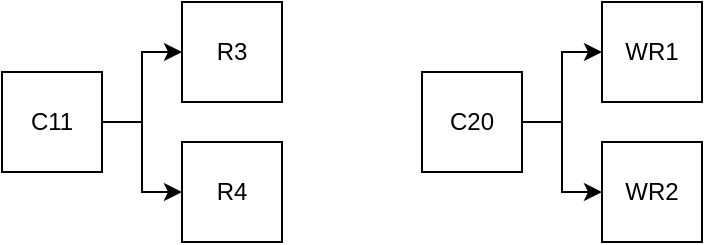 <mxfile version="13.8.3" type="device"><diagram id="-XlDF8HVh-vzlwqQ-KsW" name="Page-1"><mxGraphModel dx="1360" dy="745" grid="1" gridSize="10" guides="1" tooltips="1" connect="1" arrows="1" fold="1" page="1" pageScale="1" pageWidth="850" pageHeight="1100" math="0" shadow="0"><root><mxCell id="0"/><mxCell id="1" parent="0"/><mxCell id="hfq_PPorDdYJcbY6eLsw-5" style="edgeStyle=orthogonalEdgeStyle;rounded=0;orthogonalLoop=1;jettySize=auto;html=1;exitX=1;exitY=0.5;exitDx=0;exitDy=0;entryX=0;entryY=0.5;entryDx=0;entryDy=0;" edge="1" parent="1" source="hfq_PPorDdYJcbY6eLsw-2" target="hfq_PPorDdYJcbY6eLsw-3"><mxGeometry relative="1" as="geometry"/></mxCell><mxCell id="hfq_PPorDdYJcbY6eLsw-6" style="edgeStyle=orthogonalEdgeStyle;rounded=0;orthogonalLoop=1;jettySize=auto;html=1;exitX=1;exitY=0.5;exitDx=0;exitDy=0;entryX=0;entryY=0.5;entryDx=0;entryDy=0;" edge="1" parent="1" source="hfq_PPorDdYJcbY6eLsw-2" target="hfq_PPorDdYJcbY6eLsw-4"><mxGeometry relative="1" as="geometry"/></mxCell><mxCell id="hfq_PPorDdYJcbY6eLsw-2" value="C11" style="rounded=0;whiteSpace=wrap;html=1;" vertex="1" parent="1"><mxGeometry x="200" y="280" width="50" height="50" as="geometry"/></mxCell><mxCell id="hfq_PPorDdYJcbY6eLsw-3" value="R3" style="rounded=0;whiteSpace=wrap;html=1;" vertex="1" parent="1"><mxGeometry x="290" y="245" width="50" height="50" as="geometry"/></mxCell><mxCell id="hfq_PPorDdYJcbY6eLsw-4" value="R4" style="rounded=0;whiteSpace=wrap;html=1;" vertex="1" parent="1"><mxGeometry x="290" y="315" width="50" height="50" as="geometry"/></mxCell><mxCell id="hfq_PPorDdYJcbY6eLsw-10" style="edgeStyle=orthogonalEdgeStyle;rounded=0;orthogonalLoop=1;jettySize=auto;html=1;exitX=1;exitY=0.5;exitDx=0;exitDy=0;entryX=0;entryY=0.5;entryDx=0;entryDy=0;" edge="1" parent="1" source="hfq_PPorDdYJcbY6eLsw-7" target="hfq_PPorDdYJcbY6eLsw-8"><mxGeometry relative="1" as="geometry"/></mxCell><mxCell id="hfq_PPorDdYJcbY6eLsw-11" style="edgeStyle=orthogonalEdgeStyle;rounded=0;orthogonalLoop=1;jettySize=auto;html=1;exitX=1;exitY=0.5;exitDx=0;exitDy=0;entryX=0;entryY=0.5;entryDx=0;entryDy=0;" edge="1" parent="1" source="hfq_PPorDdYJcbY6eLsw-7" target="hfq_PPorDdYJcbY6eLsw-9"><mxGeometry relative="1" as="geometry"/></mxCell><mxCell id="hfq_PPorDdYJcbY6eLsw-7" value="C20" style="rounded=0;whiteSpace=wrap;html=1;" vertex="1" parent="1"><mxGeometry x="410" y="280" width="50" height="50" as="geometry"/></mxCell><mxCell id="hfq_PPorDdYJcbY6eLsw-8" value="WR1" style="rounded=0;whiteSpace=wrap;html=1;" vertex="1" parent="1"><mxGeometry x="500" y="245" width="50" height="50" as="geometry"/></mxCell><mxCell id="hfq_PPorDdYJcbY6eLsw-9" value="WR2" style="rounded=0;whiteSpace=wrap;html=1;" vertex="1" parent="1"><mxGeometry x="500" y="315" width="50" height="50" as="geometry"/></mxCell></root></mxGraphModel></diagram></mxfile>